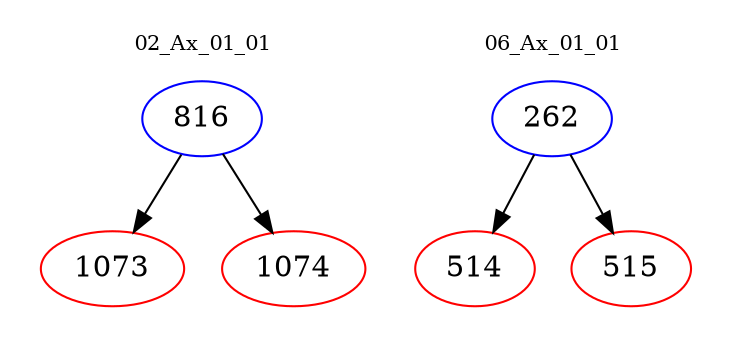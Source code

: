 digraph{
subgraph cluster_0 {
color = white
label = "02_Ax_01_01";
fontsize=10;
T0_816 [label="816", color="blue"]
T0_816 -> T0_1073 [color="black"]
T0_1073 [label="1073", color="red"]
T0_816 -> T0_1074 [color="black"]
T0_1074 [label="1074", color="red"]
}
subgraph cluster_1 {
color = white
label = "06_Ax_01_01";
fontsize=10;
T1_262 [label="262", color="blue"]
T1_262 -> T1_514 [color="black"]
T1_514 [label="514", color="red"]
T1_262 -> T1_515 [color="black"]
T1_515 [label="515", color="red"]
}
}
